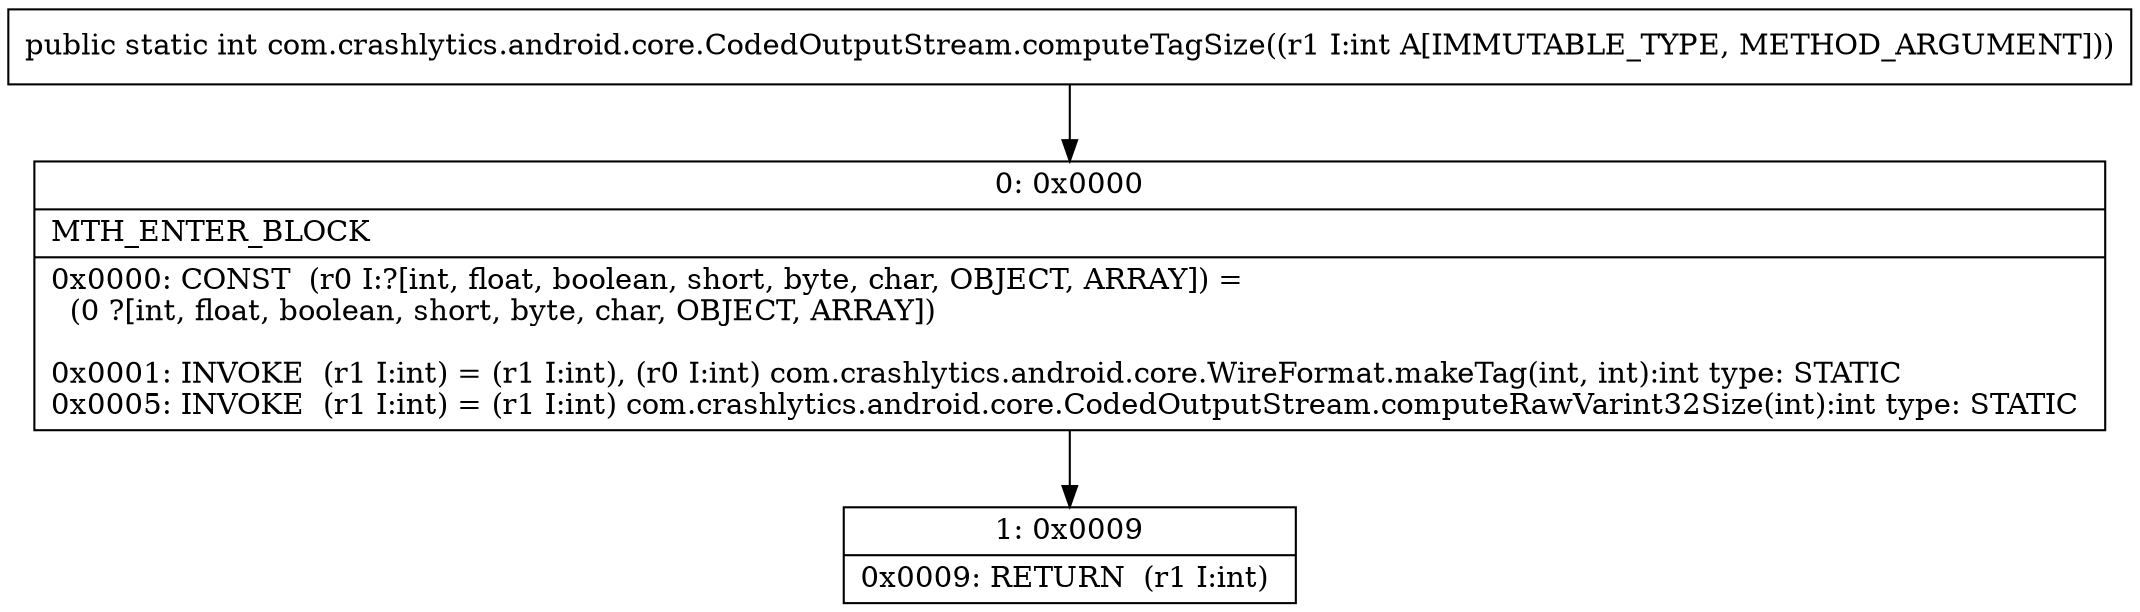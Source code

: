 digraph "CFG forcom.crashlytics.android.core.CodedOutputStream.computeTagSize(I)I" {
Node_0 [shape=record,label="{0\:\ 0x0000|MTH_ENTER_BLOCK\l|0x0000: CONST  (r0 I:?[int, float, boolean, short, byte, char, OBJECT, ARRAY]) = \l  (0 ?[int, float, boolean, short, byte, char, OBJECT, ARRAY])\l \l0x0001: INVOKE  (r1 I:int) = (r1 I:int), (r0 I:int) com.crashlytics.android.core.WireFormat.makeTag(int, int):int type: STATIC \l0x0005: INVOKE  (r1 I:int) = (r1 I:int) com.crashlytics.android.core.CodedOutputStream.computeRawVarint32Size(int):int type: STATIC \l}"];
Node_1 [shape=record,label="{1\:\ 0x0009|0x0009: RETURN  (r1 I:int) \l}"];
MethodNode[shape=record,label="{public static int com.crashlytics.android.core.CodedOutputStream.computeTagSize((r1 I:int A[IMMUTABLE_TYPE, METHOD_ARGUMENT])) }"];
MethodNode -> Node_0;
Node_0 -> Node_1;
}


